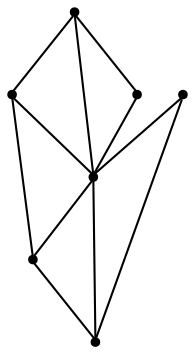 graph {
  node [shape=point,comment="{\"directed\":false,\"doi\":\"10.4230/LIPIcs.GD.2024.13\",\"figure\":\"3 (1)\"}"]

  v0 [pos="821.4262941810122,1294.2039301936697"]
  v1 [pos="588.0285501325643,1060.8622227143785"]
  v2 [pos="688.0561002140674,1260.8693460561549"]
  v3 [pos="621.3710668263986,1294.2038666131175"]
  v4 [pos="554.68603343873,1327.5383871700803"]
  v5 [pos="421.3159746128679,1327.5383871700803"]
  v6 [pos="488.0011113437175,1360.8729713075952"]

  v0 -- v1 [id="-1",pos="821.4262941810122,1294.2039301936697 588.0285501325643,1060.8622227143785 588.0285501325643,1060.8622227143785 588.0285501325643,1060.8622227143785"]
  v5 -- v1 [id="-3",pos="421.3159746128679,1327.5383871700803 588.0285501325643,1060.8622227143785 588.0285501325643,1060.8622227143785 588.0285501325643,1060.8622227143785"]
  v5 -- v6 [id="-4",pos="421.3159746128679,1327.5383871700803 488.0011113437175,1360.8729713075952 488.0011113437175,1360.8729713075952 488.0011113437175,1360.8729713075952"]
  v2 -- v0 [id="-7",pos="688.0561002140674,1260.8693460561549 821.4262941810122,1294.2039301936697 821.4262941810122,1294.2039301936697 821.4262941810122,1294.2039301936697"]
  v2 -- v3 [id="-9",pos="688.0561002140674,1260.8693460561549 621.3710668263986,1294.2038666131175 621.3710668263986,1294.2038666131175 621.3710668263986,1294.2038666131175"]
  v6 -- v1 [id="-10",pos="488.0011113437175,1360.8729713075952 588.0285501325643,1060.8622227143785 588.0285501325643,1060.8622227143785 588.0285501325643,1060.8622227143785"]
  v2 -- v1 [id="-12",pos="688.0561002140674,1260.8693460561549 588.0285501325643,1060.8622227143785 588.0285501325643,1060.8622227143785 588.0285501325643,1060.8622227143785"]
  v3 -- v4 [id="-15",pos="621.3710668263986,1294.2038666131175 554.68603343873,1327.5383871700803 554.68603343873,1327.5383871700803 554.68603343873,1327.5383871700803"]
  v3 -- v1 [id="-16",pos="621.3710668263986,1294.2038666131175 588.0285501325643,1060.8622227143785 588.0285501325643,1060.8622227143785 588.0285501325643,1060.8622227143785"]
  v4 -- v6 [id="-22",pos="554.68603343873,1327.5383871700803 488.0011113437175,1360.8729713075952 488.0011113437175,1360.8729713075952 488.0011113437175,1360.8729713075952"]
  v1 -- v4 [id="-25",pos="588.0285501325643,1060.8622227143785 554.68603343873,1327.5383871700803 554.68603343873,1327.5383871700803 554.68603343873,1327.5383871700803"]
}